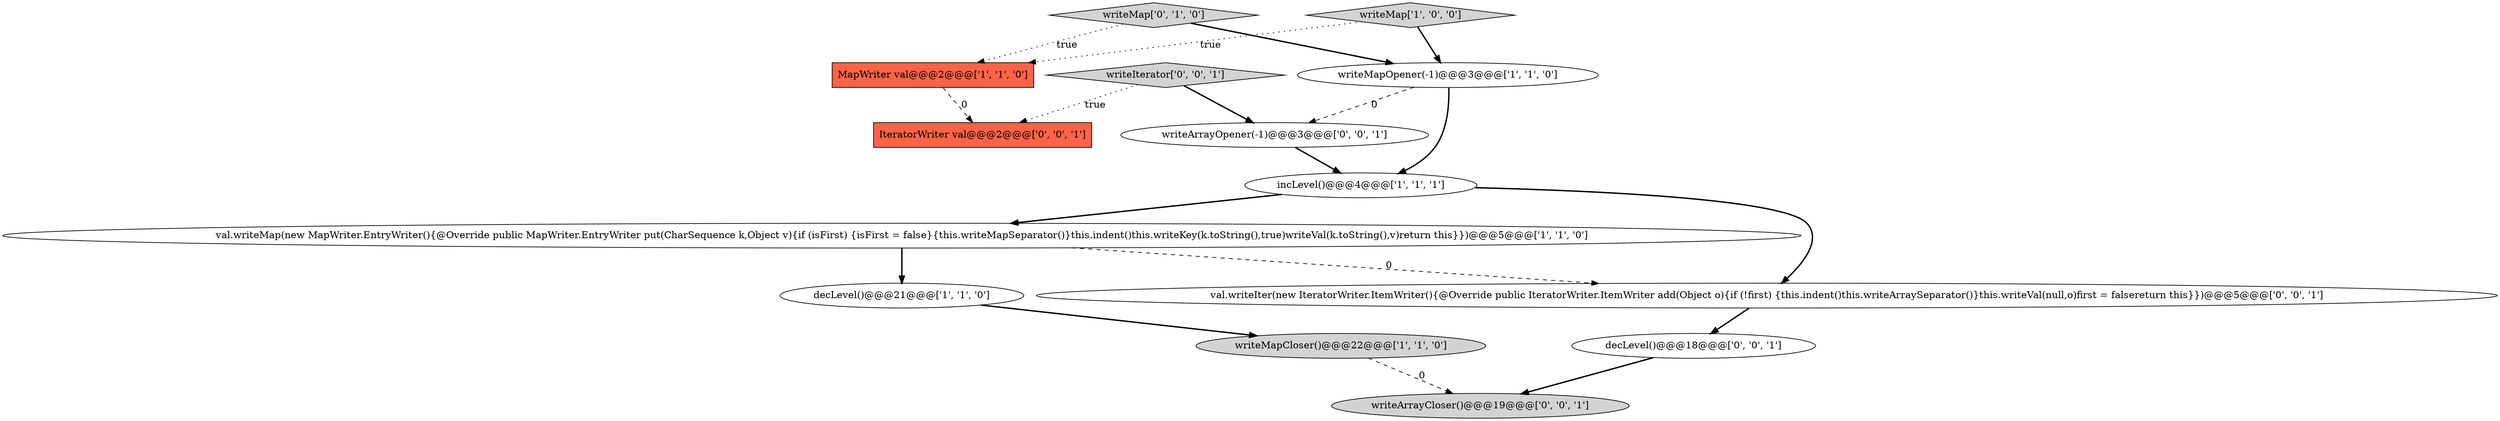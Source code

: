 digraph {
1 [style = filled, label = "val.writeMap(new MapWriter.EntryWriter(){@Override public MapWriter.EntryWriter put(CharSequence k,Object v){if (isFirst) {isFirst = false}{this.writeMapSeparator()}this.indent()this.writeKey(k.toString(),true)writeVal(k.toString(),v)return this}})@@@5@@@['1', '1', '0']", fillcolor = white, shape = ellipse image = "AAA0AAABBB1BBB"];
7 [style = filled, label = "writeMap['0', '1', '0']", fillcolor = lightgray, shape = diamond image = "AAA0AAABBB2BBB"];
9 [style = filled, label = "writeArrayOpener(-1)@@@3@@@['0', '0', '1']", fillcolor = white, shape = ellipse image = "AAA0AAABBB3BBB"];
3 [style = filled, label = "MapWriter val@@@2@@@['1', '1', '0']", fillcolor = tomato, shape = box image = "AAA0AAABBB1BBB"];
5 [style = filled, label = "writeMapCloser()@@@22@@@['1', '1', '0']", fillcolor = lightgray, shape = ellipse image = "AAA0AAABBB1BBB"];
8 [style = filled, label = "decLevel()@@@18@@@['0', '0', '1']", fillcolor = white, shape = ellipse image = "AAA0AAABBB3BBB"];
10 [style = filled, label = "val.writeIter(new IteratorWriter.ItemWriter(){@Override public IteratorWriter.ItemWriter add(Object o){if (!first) {this.indent()this.writeArraySeparator()}this.writeVal(null,o)first = falsereturn this}})@@@5@@@['0', '0', '1']", fillcolor = white, shape = ellipse image = "AAA0AAABBB3BBB"];
2 [style = filled, label = "decLevel()@@@21@@@['1', '1', '0']", fillcolor = white, shape = ellipse image = "AAA0AAABBB1BBB"];
12 [style = filled, label = "writeIterator['0', '0', '1']", fillcolor = lightgray, shape = diamond image = "AAA0AAABBB3BBB"];
0 [style = filled, label = "incLevel()@@@4@@@['1', '1', '1']", fillcolor = white, shape = ellipse image = "AAA0AAABBB1BBB"];
13 [style = filled, label = "IteratorWriter val@@@2@@@['0', '0', '1']", fillcolor = tomato, shape = box image = "AAA0AAABBB3BBB"];
4 [style = filled, label = "writeMapOpener(-1)@@@3@@@['1', '1', '0']", fillcolor = white, shape = ellipse image = "AAA0AAABBB1BBB"];
6 [style = filled, label = "writeMap['1', '0', '0']", fillcolor = lightgray, shape = diamond image = "AAA0AAABBB1BBB"];
11 [style = filled, label = "writeArrayCloser()@@@19@@@['0', '0', '1']", fillcolor = lightgray, shape = ellipse image = "AAA0AAABBB3BBB"];
0->10 [style = bold, label=""];
12->9 [style = bold, label=""];
4->9 [style = dashed, label="0"];
8->11 [style = bold, label=""];
12->13 [style = dotted, label="true"];
10->8 [style = bold, label=""];
5->11 [style = dashed, label="0"];
9->0 [style = bold, label=""];
7->4 [style = bold, label=""];
6->4 [style = bold, label=""];
1->10 [style = dashed, label="0"];
3->13 [style = dashed, label="0"];
1->2 [style = bold, label=""];
0->1 [style = bold, label=""];
4->0 [style = bold, label=""];
7->3 [style = dotted, label="true"];
6->3 [style = dotted, label="true"];
2->5 [style = bold, label=""];
}
